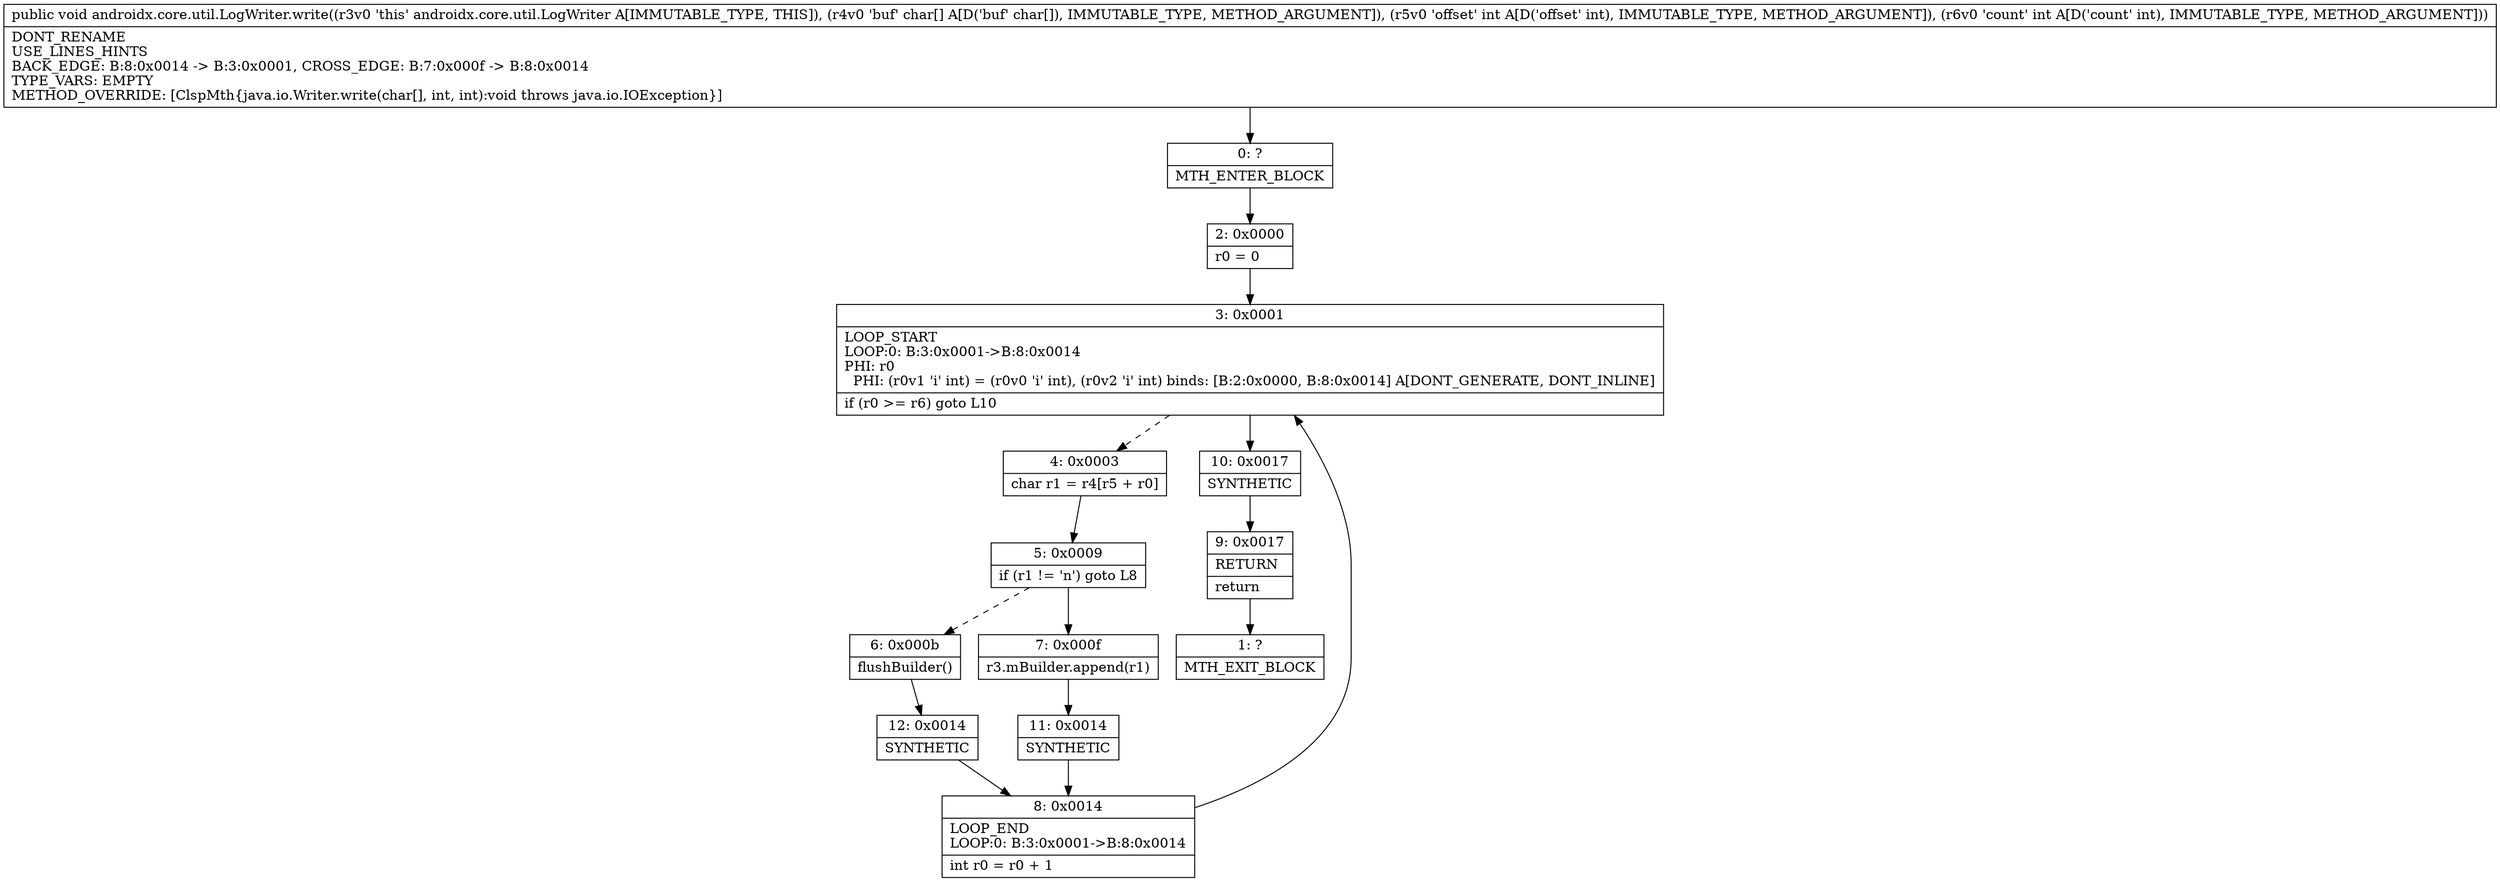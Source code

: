 digraph "CFG forandroidx.core.util.LogWriter.write([CII)V" {
Node_0 [shape=record,label="{0\:\ ?|MTH_ENTER_BLOCK\l}"];
Node_2 [shape=record,label="{2\:\ 0x0000|r0 = 0\l}"];
Node_3 [shape=record,label="{3\:\ 0x0001|LOOP_START\lLOOP:0: B:3:0x0001\-\>B:8:0x0014\lPHI: r0 \l  PHI: (r0v1 'i' int) = (r0v0 'i' int), (r0v2 'i' int) binds: [B:2:0x0000, B:8:0x0014] A[DONT_GENERATE, DONT_INLINE]\l|if (r0 \>= r6) goto L10\l}"];
Node_4 [shape=record,label="{4\:\ 0x0003|char r1 = r4[r5 + r0]\l}"];
Node_5 [shape=record,label="{5\:\ 0x0009|if (r1 != 'n') goto L8\l}"];
Node_6 [shape=record,label="{6\:\ 0x000b|flushBuilder()\l}"];
Node_12 [shape=record,label="{12\:\ 0x0014|SYNTHETIC\l}"];
Node_8 [shape=record,label="{8\:\ 0x0014|LOOP_END\lLOOP:0: B:3:0x0001\-\>B:8:0x0014\l|int r0 = r0 + 1\l}"];
Node_7 [shape=record,label="{7\:\ 0x000f|r3.mBuilder.append(r1)\l}"];
Node_11 [shape=record,label="{11\:\ 0x0014|SYNTHETIC\l}"];
Node_10 [shape=record,label="{10\:\ 0x0017|SYNTHETIC\l}"];
Node_9 [shape=record,label="{9\:\ 0x0017|RETURN\l|return\l}"];
Node_1 [shape=record,label="{1\:\ ?|MTH_EXIT_BLOCK\l}"];
MethodNode[shape=record,label="{public void androidx.core.util.LogWriter.write((r3v0 'this' androidx.core.util.LogWriter A[IMMUTABLE_TYPE, THIS]), (r4v0 'buf' char[] A[D('buf' char[]), IMMUTABLE_TYPE, METHOD_ARGUMENT]), (r5v0 'offset' int A[D('offset' int), IMMUTABLE_TYPE, METHOD_ARGUMENT]), (r6v0 'count' int A[D('count' int), IMMUTABLE_TYPE, METHOD_ARGUMENT]))  | DONT_RENAME\lUSE_LINES_HINTS\lBACK_EDGE: B:8:0x0014 \-\> B:3:0x0001, CROSS_EDGE: B:7:0x000f \-\> B:8:0x0014\lTYPE_VARS: EMPTY\lMETHOD_OVERRIDE: [ClspMth\{java.io.Writer.write(char[], int, int):void throws java.io.IOException\}]\l}"];
MethodNode -> Node_0;Node_0 -> Node_2;
Node_2 -> Node_3;
Node_3 -> Node_4[style=dashed];
Node_3 -> Node_10;
Node_4 -> Node_5;
Node_5 -> Node_6[style=dashed];
Node_5 -> Node_7;
Node_6 -> Node_12;
Node_12 -> Node_8;
Node_8 -> Node_3;
Node_7 -> Node_11;
Node_11 -> Node_8;
Node_10 -> Node_9;
Node_9 -> Node_1;
}

